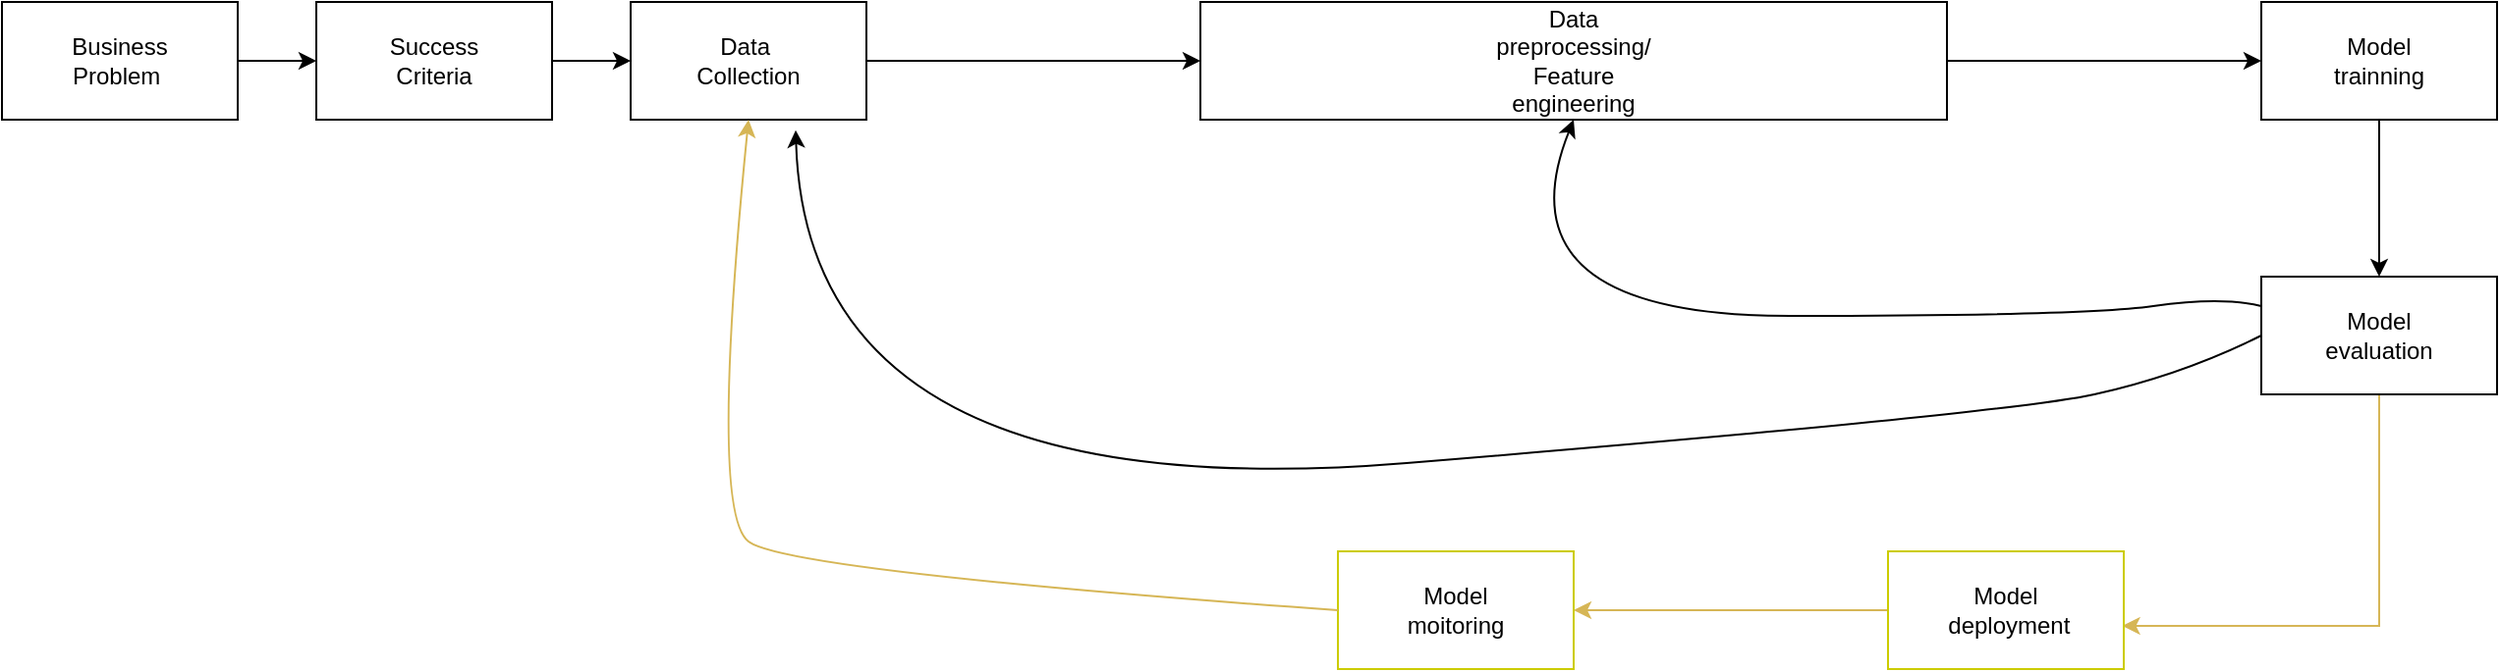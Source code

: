 <mxfile version="21.1.1" type="device">
  <diagram name="Página-1" id="_vz_IvxnUEZitGikyZ5h">
    <mxGraphModel dx="794" dy="404" grid="1" gridSize="10" guides="1" tooltips="1" connect="1" arrows="1" fold="1" page="1" pageScale="1" pageWidth="827" pageHeight="1169" math="0" shadow="0">
      <root>
        <mxCell id="0" />
        <mxCell id="1" parent="0" />
        <mxCell id="szHA-wG7hJZg5nwXG7Et-9" value="" style="edgeStyle=orthogonalEdgeStyle;rounded=0;orthogonalLoop=1;jettySize=auto;html=1;" edge="1" parent="1" source="szHA-wG7hJZg5nwXG7Et-1" target="szHA-wG7hJZg5nwXG7Et-2">
          <mxGeometry relative="1" as="geometry" />
        </mxCell>
        <mxCell id="szHA-wG7hJZg5nwXG7Et-1" value="Business&lt;br&gt;Problem&amp;nbsp;" style="rounded=0;whiteSpace=wrap;html=1;" vertex="1" parent="1">
          <mxGeometry x="110" y="50" width="120" height="60" as="geometry" />
        </mxCell>
        <mxCell id="szHA-wG7hJZg5nwXG7Et-10" value="" style="edgeStyle=orthogonalEdgeStyle;rounded=0;orthogonalLoop=1;jettySize=auto;html=1;" edge="1" parent="1" source="szHA-wG7hJZg5nwXG7Et-2" target="szHA-wG7hJZg5nwXG7Et-3">
          <mxGeometry relative="1" as="geometry" />
        </mxCell>
        <mxCell id="szHA-wG7hJZg5nwXG7Et-2" value="Success&lt;br&gt;Criteria" style="rounded=0;whiteSpace=wrap;html=1;" vertex="1" parent="1">
          <mxGeometry x="270" y="50" width="120" height="60" as="geometry" />
        </mxCell>
        <mxCell id="szHA-wG7hJZg5nwXG7Et-11" style="edgeStyle=orthogonalEdgeStyle;rounded=0;orthogonalLoop=1;jettySize=auto;html=1;exitX=1;exitY=0.5;exitDx=0;exitDy=0;entryX=0;entryY=0.5;entryDx=0;entryDy=0;" edge="1" parent="1" source="szHA-wG7hJZg5nwXG7Et-3" target="szHA-wG7hJZg5nwXG7Et-4">
          <mxGeometry relative="1" as="geometry" />
        </mxCell>
        <mxCell id="szHA-wG7hJZg5nwXG7Et-3" value="Data&amp;nbsp;&lt;br&gt;Collection" style="rounded=0;whiteSpace=wrap;html=1;" vertex="1" parent="1">
          <mxGeometry x="430" y="50" width="120" height="60" as="geometry" />
        </mxCell>
        <mxCell id="szHA-wG7hJZg5nwXG7Et-12" style="edgeStyle=orthogonalEdgeStyle;rounded=0;orthogonalLoop=1;jettySize=auto;html=1;exitX=1;exitY=0.5;exitDx=0;exitDy=0;entryX=0;entryY=0.5;entryDx=0;entryDy=0;" edge="1" parent="1" source="szHA-wG7hJZg5nwXG7Et-4" target="szHA-wG7hJZg5nwXG7Et-5">
          <mxGeometry relative="1" as="geometry" />
        </mxCell>
        <mxCell id="szHA-wG7hJZg5nwXG7Et-4" value="Data &lt;br&gt;preprocessing/&lt;br&gt;Feature&lt;br&gt;engineering" style="rounded=0;whiteSpace=wrap;html=1;" vertex="1" parent="1">
          <mxGeometry x="720" y="50" width="380" height="60" as="geometry" />
        </mxCell>
        <mxCell id="szHA-wG7hJZg5nwXG7Et-13" style="edgeStyle=orthogonalEdgeStyle;rounded=0;orthogonalLoop=1;jettySize=auto;html=1;exitX=0.5;exitY=1;exitDx=0;exitDy=0;entryX=0.5;entryY=0;entryDx=0;entryDy=0;" edge="1" parent="1" source="szHA-wG7hJZg5nwXG7Et-5" target="szHA-wG7hJZg5nwXG7Et-6">
          <mxGeometry relative="1" as="geometry" />
        </mxCell>
        <mxCell id="szHA-wG7hJZg5nwXG7Et-5" value="Model &lt;br&gt;trainning" style="rounded=0;whiteSpace=wrap;html=1;" vertex="1" parent="1">
          <mxGeometry x="1260" y="50" width="120" height="60" as="geometry" />
        </mxCell>
        <mxCell id="szHA-wG7hJZg5nwXG7Et-14" style="edgeStyle=orthogonalEdgeStyle;rounded=0;orthogonalLoop=1;jettySize=auto;html=1;exitX=0.5;exitY=1;exitDx=0;exitDy=0;entryX=0.994;entryY=0.633;entryDx=0;entryDy=0;entryPerimeter=0;fillColor=#fff2cc;strokeColor=#d6b656;" edge="1" parent="1" source="szHA-wG7hJZg5nwXG7Et-6" target="szHA-wG7hJZg5nwXG7Et-7">
          <mxGeometry relative="1" as="geometry">
            <Array as="points">
              <mxPoint x="1320" y="368" />
            </Array>
          </mxGeometry>
        </mxCell>
        <mxCell id="szHA-wG7hJZg5nwXG7Et-6" value="Model &lt;br&gt;evaluation" style="rounded=0;whiteSpace=wrap;html=1;" vertex="1" parent="1">
          <mxGeometry x="1260" y="190" width="120" height="60" as="geometry" />
        </mxCell>
        <mxCell id="szHA-wG7hJZg5nwXG7Et-15" style="edgeStyle=orthogonalEdgeStyle;rounded=0;orthogonalLoop=1;jettySize=auto;html=1;exitX=0;exitY=0.5;exitDx=0;exitDy=0;entryX=1;entryY=0.5;entryDx=0;entryDy=0;fillColor=#fff2cc;strokeColor=#d6b656;" edge="1" parent="1" source="szHA-wG7hJZg5nwXG7Et-7" target="szHA-wG7hJZg5nwXG7Et-8">
          <mxGeometry relative="1" as="geometry" />
        </mxCell>
        <mxCell id="szHA-wG7hJZg5nwXG7Et-7" value="Model&lt;br&gt;&amp;nbsp;deployment" style="rounded=0;whiteSpace=wrap;html=1;fillColor=#FFFFFF;strokeColor=#CCCC00;" vertex="1" parent="1">
          <mxGeometry x="1070" y="330" width="120" height="60" as="geometry" />
        </mxCell>
        <mxCell id="szHA-wG7hJZg5nwXG7Et-8" value="Model &lt;br&gt;moitoring" style="rounded=0;whiteSpace=wrap;html=1;strokeColor=#CCCC00;" vertex="1" parent="1">
          <mxGeometry x="790" y="330" width="120" height="60" as="geometry" />
        </mxCell>
        <mxCell id="szHA-wG7hJZg5nwXG7Et-17" value="" style="curved=1;endArrow=classic;html=1;rounded=0;entryX=0.5;entryY=1;entryDx=0;entryDy=0;exitX=0;exitY=0.5;exitDx=0;exitDy=0;fillColor=#fff2cc;strokeColor=#d6b656;" edge="1" parent="1" source="szHA-wG7hJZg5nwXG7Et-8" target="szHA-wG7hJZg5nwXG7Et-3">
          <mxGeometry width="50" height="50" relative="1" as="geometry">
            <mxPoint x="570" y="240" as="sourcePoint" />
            <mxPoint x="620" y="190" as="targetPoint" />
            <Array as="points">
              <mxPoint x="510" y="340" />
              <mxPoint x="470" y="310" />
            </Array>
          </mxGeometry>
        </mxCell>
        <mxCell id="szHA-wG7hJZg5nwXG7Et-18" value="" style="curved=1;endArrow=classic;html=1;rounded=0;exitX=0;exitY=0.5;exitDx=0;exitDy=0;entryX=0.7;entryY=1.089;entryDx=0;entryDy=0;entryPerimeter=0;" edge="1" parent="1" source="szHA-wG7hJZg5nwXG7Et-6" target="szHA-wG7hJZg5nwXG7Et-3">
          <mxGeometry width="50" height="50" relative="1" as="geometry">
            <mxPoint x="1170" y="240" as="sourcePoint" />
            <mxPoint x="550" y="160" as="targetPoint" />
            <Array as="points">
              <mxPoint x="1220" y="240" />
              <mxPoint x="1130" y="260" />
              <mxPoint x="520" y="310" />
            </Array>
          </mxGeometry>
        </mxCell>
        <mxCell id="szHA-wG7hJZg5nwXG7Et-19" value="" style="curved=1;endArrow=classic;html=1;rounded=0;exitX=0;exitY=0.25;exitDx=0;exitDy=0;entryX=0.5;entryY=1;entryDx=0;entryDy=0;" edge="1" parent="1" source="szHA-wG7hJZg5nwXG7Et-6" target="szHA-wG7hJZg5nwXG7Et-4">
          <mxGeometry width="50" height="50" relative="1" as="geometry">
            <mxPoint x="1190" y="200" as="sourcePoint" />
            <mxPoint x="1240" y="150" as="targetPoint" />
            <Array as="points">
              <mxPoint x="1240" y="200" />
              <mxPoint x="1170" y="210" />
              <mxPoint x="870" y="210" />
            </Array>
          </mxGeometry>
        </mxCell>
      </root>
    </mxGraphModel>
  </diagram>
</mxfile>
